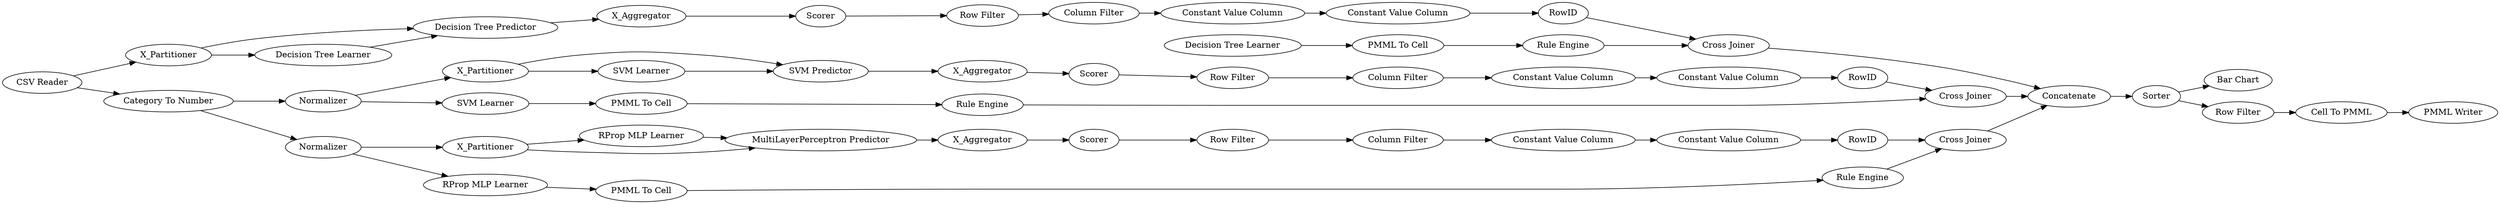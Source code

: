 digraph {
	"2931548107787145110_41" [label=Scorer]
	"2931548107787145110_2" [label=X_Partitioner]
	"-8166667225144996171_31" [label="RProp MLP Learner"]
	"-6009203142096991475_33" [label="SVM Learner"]
	"-4857832274327769345_292" [label="Constant Value Column"]
	"-8166667225144996171_39" [label=Normalizer]
	"2931548107787145110_40" [label=Normalizer]
	"9057499310257719382_38" [label="Cross Joiner"]
	"7798009237565999308_52" [label=Sorter]
	"9057499310257719382_2" [label=X_Partitioner]
	"7798009237565999308_59" [label="Bar Chart"]
	"7798009237565999308_1" [label="CSV Reader"]
	"-4857832274327769345_294" [label="Column Filter"]
	"1668466675448307713_290" [label="Constant Value Column"]
	"-8166667225144996171_2" [label=X_Partitioner]
	"1668466675448307713_292" [label="Constant Value Column"]
	"8145465441853931492_290" [label="Constant Value Column"]
	"-8166667225144996171_32" [label="MultiLayerPerceptron Predictor"]
	"-4857832274327769345_293" [label=RowID]
	"-2501320101786461195_35" [label="RProp MLP Learner"]
	"9057499310257719382_32" [label="Decision Tree Predictor"]
	"1668466675448307713_293" [label=RowID]
	"-3369111327782263569_33" [label="Decision Tree Learner"]
	"-3369111327782263569_28" [label="PMML To Cell"]
	"-6009203142096991475_35" [label="Rule Engine"]
	"2931548107787145110_31" [label="SVM Learner"]
	"7798009237565999308_53" [label="Row Filter"]
	"1668466675448307713_294" [label="Column Filter"]
	"9057499310257719382_39" [label=Scorer]
	"-4857832274327769345_9" [label="Row Filter"]
	"-3369111327782263569_34" [label="Rule Engine"]
	"7798009237565999308_62" [label="PMML Writer"]
	"-4857832274327769345_290" [label="Constant Value Column"]
	"8145465441853931492_292" [label="Constant Value Column"]
	"8145465441853931492_294" [label="Column Filter"]
	"2931548107787145110_32" [label="SVM Predictor"]
	"2931548107787145110_7" [label=X_Aggregator]
	"8145465441853931492_9" [label="Row Filter"]
	"7798009237565999308_60" [label=Concatenate]
	"7798009237565999308_58" [label="Category To Number"]
	"7798009237565999308_54" [label="Cell To PMML"]
	"2931548107787145110_39" [label="Cross Joiner"]
	"-8166667225144996171_40" [label=Scorer]
	"-8166667225144996171_7" [label=X_Aggregator]
	"8145465441853931492_293" [label=RowID]
	"1668466675448307713_9" [label="Row Filter"]
	"-6009203142096991475_34" [label="PMML To Cell"]
	"9057499310257719382_31" [label="Decision Tree Learner"]
	"9057499310257719382_7" [label=X_Aggregator]
	"-8166667225144996171_38" [label="Cross Joiner"]
	"-2501320101786461195_34" [label="Rule Engine"]
	"-2501320101786461195_22" [label="PMML To Cell"]
	"7798009237565999308_58" -> "-8166667225144996171_39"
	"2931548107787145110_2" -> "2931548107787145110_32"
	"-3369111327782263569_33" -> "-3369111327782263569_28"
	"1668466675448307713_9" -> "1668466675448307713_294"
	"-2501320101786461195_34" -> "-8166667225144996171_38"
	"2931548107787145110_2" -> "2931548107787145110_31"
	"8145465441853931492_294" -> "8145465441853931492_290"
	"-8166667225144996171_39" -> "-2501320101786461195_35"
	"9057499310257719382_38" -> "7798009237565999308_60"
	"-4857832274327769345_9" -> "-4857832274327769345_294"
	"7798009237565999308_1" -> "9057499310257719382_2"
	"-8166667225144996171_39" -> "-8166667225144996171_2"
	"-8166667225144996171_7" -> "-8166667225144996171_40"
	"-3369111327782263569_28" -> "-3369111327782263569_34"
	"-3369111327782263569_34" -> "9057499310257719382_38"
	"-2501320101786461195_22" -> "-2501320101786461195_34"
	"-4857832274327769345_293" -> "9057499310257719382_38"
	"-8166667225144996171_40" -> "8145465441853931492_9"
	"8145465441853931492_9" -> "8145465441853931492_294"
	"9057499310257719382_2" -> "9057499310257719382_31"
	"7798009237565999308_52" -> "7798009237565999308_59"
	"8145465441853931492_290" -> "8145465441853931492_292"
	"8145465441853931492_292" -> "8145465441853931492_293"
	"2931548107787145110_40" -> "2931548107787145110_2"
	"9057499310257719382_32" -> "9057499310257719382_7"
	"2931548107787145110_32" -> "2931548107787145110_7"
	"-4857832274327769345_292" -> "-4857832274327769345_293"
	"-2501320101786461195_35" -> "-2501320101786461195_22"
	"-6009203142096991475_34" -> "-6009203142096991475_35"
	"2931548107787145110_7" -> "2931548107787145110_41"
	"7798009237565999308_54" -> "7798009237565999308_62"
	"-6009203142096991475_33" -> "-6009203142096991475_34"
	"-6009203142096991475_35" -> "2931548107787145110_39"
	"-4857832274327769345_294" -> "-4857832274327769345_290"
	"-4857832274327769345_290" -> "-4857832274327769345_292"
	"7798009237565999308_52" -> "7798009237565999308_53"
	"1668466675448307713_294" -> "1668466675448307713_290"
	"-8166667225144996171_38" -> "7798009237565999308_60"
	"7798009237565999308_58" -> "2931548107787145110_40"
	"-8166667225144996171_2" -> "-8166667225144996171_31"
	"-8166667225144996171_31" -> "-8166667225144996171_32"
	"2931548107787145110_41" -> "1668466675448307713_9"
	"1668466675448307713_293" -> "2931548107787145110_39"
	"2931548107787145110_40" -> "-6009203142096991475_33"
	"7798009237565999308_1" -> "7798009237565999308_58"
	"9057499310257719382_2" -> "9057499310257719382_32"
	"7798009237565999308_60" -> "7798009237565999308_52"
	"-8166667225144996171_32" -> "-8166667225144996171_7"
	"9057499310257719382_7" -> "9057499310257719382_39"
	"2931548107787145110_31" -> "2931548107787145110_32"
	"-8166667225144996171_2" -> "-8166667225144996171_32"
	"1668466675448307713_292" -> "1668466675448307713_293"
	"2931548107787145110_39" -> "7798009237565999308_60"
	"9057499310257719382_31" -> "9057499310257719382_32"
	"1668466675448307713_290" -> "1668466675448307713_292"
	"9057499310257719382_39" -> "-4857832274327769345_9"
	"8145465441853931492_293" -> "-8166667225144996171_38"
	"7798009237565999308_53" -> "7798009237565999308_54"
	rankdir=LR
}
